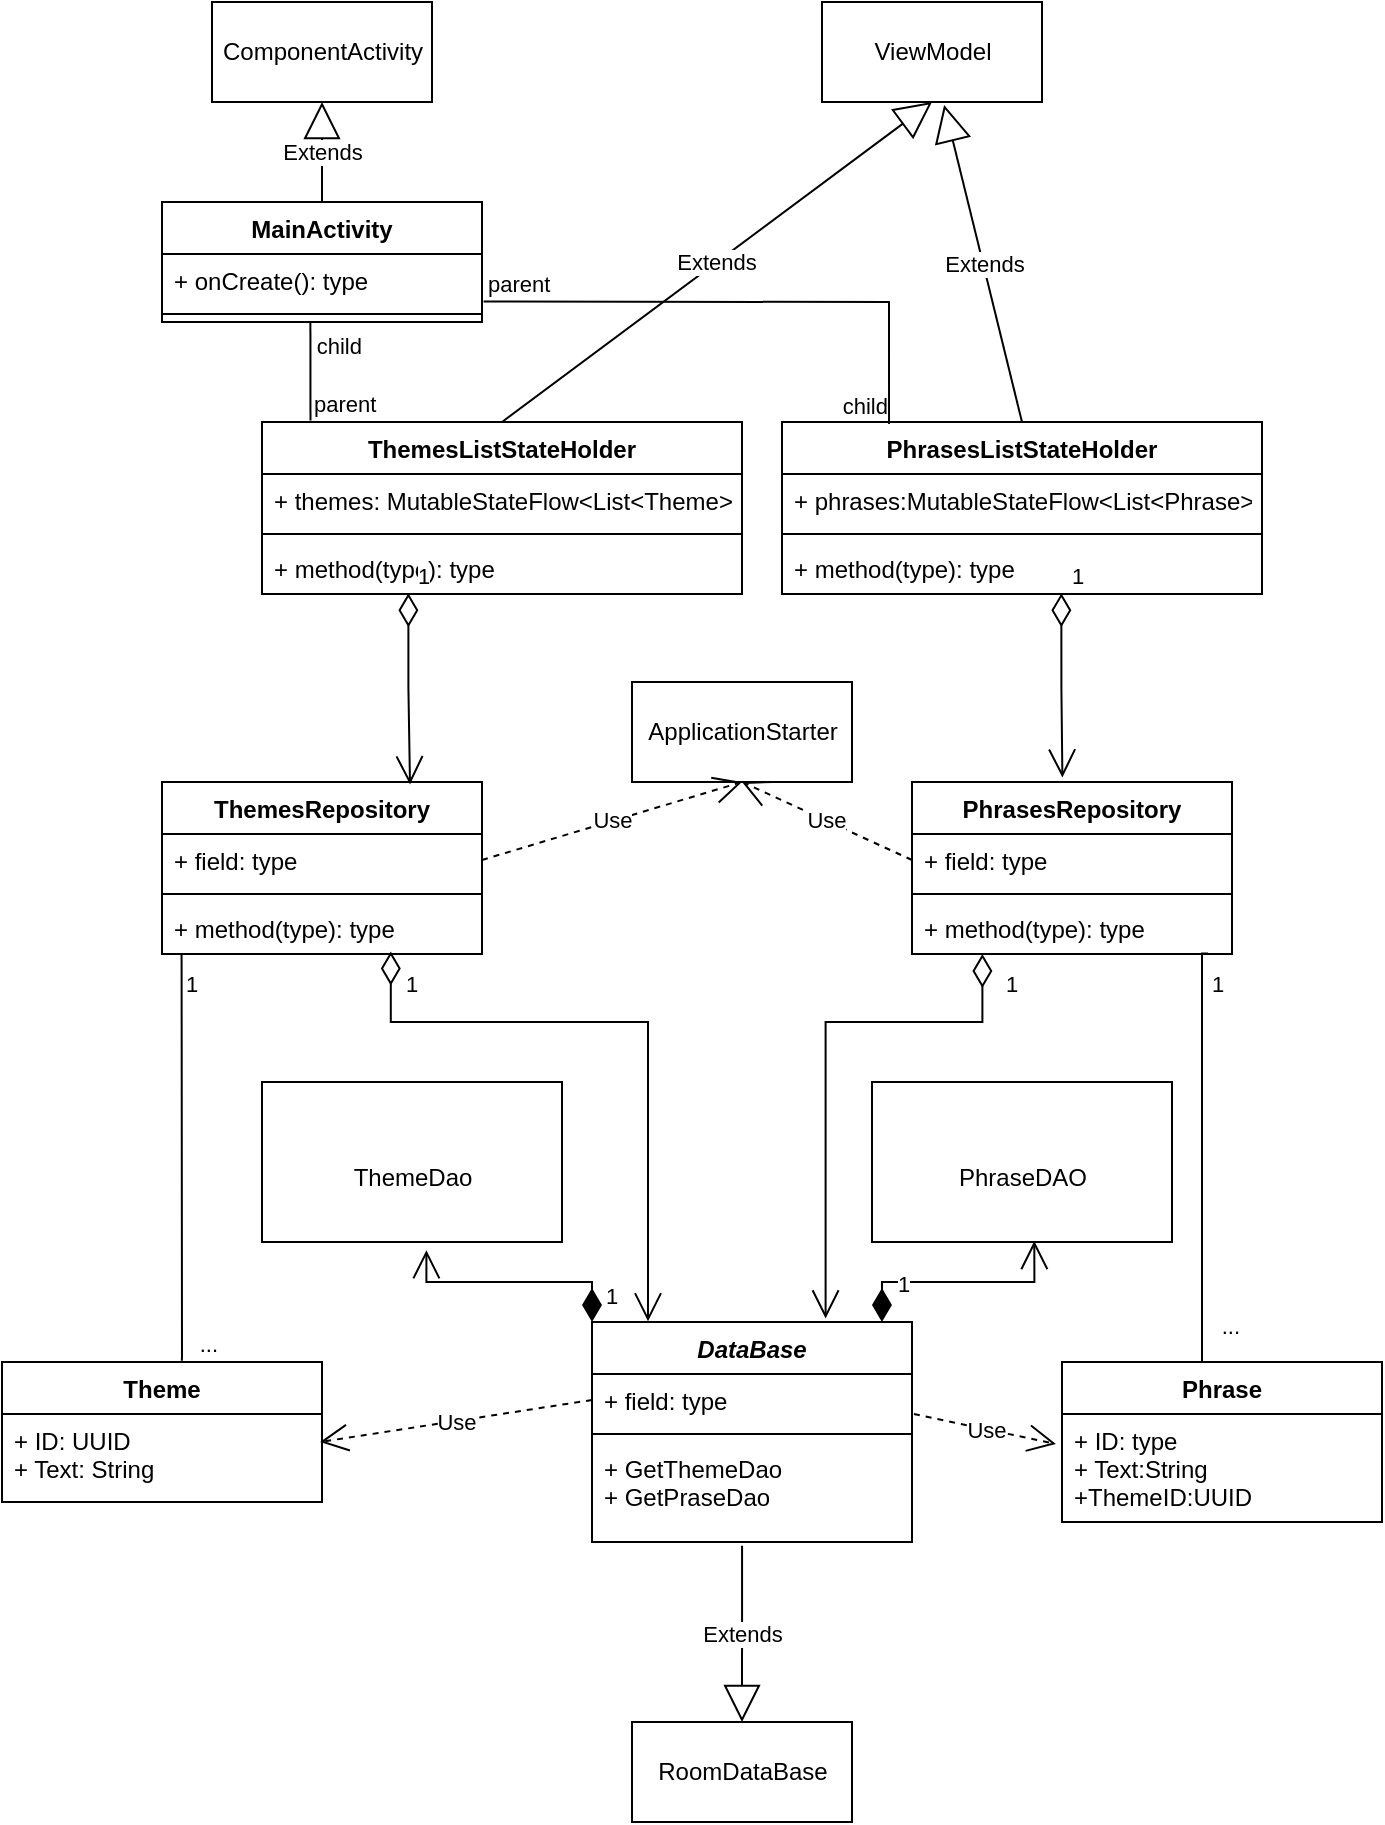 <mxfile version="20.8.22" type="github">
  <diagram name="Страница 1" id="xGu00NifxKXlhXHsOH6D">
    <mxGraphModel dx="1360" dy="795" grid="1" gridSize="10" guides="1" tooltips="1" connect="1" arrows="1" fold="1" page="1" pageScale="1" pageWidth="827" pageHeight="1169" math="0" shadow="0">
      <root>
        <mxCell id="0" />
        <mxCell id="1" parent="0" />
        <mxCell id="Lm4aStVgxmj91NTAgHhC-22" value="ComponentActivity" style="html=1;" vertex="1" parent="1">
          <mxGeometry x="215" y="130" width="110" height="50" as="geometry" />
        </mxCell>
        <mxCell id="Lm4aStVgxmj91NTAgHhC-23" value="Extends" style="endArrow=block;endSize=16;endFill=0;html=1;rounded=0;entryX=0.5;entryY=1;entryDx=0;entryDy=0;exitX=0.5;exitY=0;exitDx=0;exitDy=0;" edge="1" parent="1" source="Lm4aStVgxmj91NTAgHhC-24" target="Lm4aStVgxmj91NTAgHhC-22">
          <mxGeometry width="160" relative="1" as="geometry">
            <mxPoint x="110" y="380" as="sourcePoint" />
            <mxPoint x="186" y="450" as="targetPoint" />
          </mxGeometry>
        </mxCell>
        <mxCell id="Lm4aStVgxmj91NTAgHhC-24" value="MainActivity" style="swimlane;fontStyle=1;align=center;verticalAlign=top;childLayout=stackLayout;horizontal=1;startSize=26;horizontalStack=0;resizeParent=1;resizeParentMax=0;resizeLast=0;collapsible=1;marginBottom=0;" vertex="1" parent="1">
          <mxGeometry x="190" y="230" width="160" height="60" as="geometry" />
        </mxCell>
        <mxCell id="Lm4aStVgxmj91NTAgHhC-27" value="+ onCreate(): type" style="text;strokeColor=none;fillColor=none;align=left;verticalAlign=top;spacingLeft=4;spacingRight=4;overflow=hidden;rotatable=0;points=[[0,0.5],[1,0.5]];portConstraint=eastwest;" vertex="1" parent="Lm4aStVgxmj91NTAgHhC-24">
          <mxGeometry y="26" width="160" height="26" as="geometry" />
        </mxCell>
        <mxCell id="Lm4aStVgxmj91NTAgHhC-26" value="" style="line;strokeWidth=1;fillColor=none;align=left;verticalAlign=middle;spacingTop=-1;spacingLeft=3;spacingRight=3;rotatable=0;labelPosition=right;points=[];portConstraint=eastwest;strokeColor=inherit;" vertex="1" parent="Lm4aStVgxmj91NTAgHhC-24">
          <mxGeometry y="52" width="160" height="8" as="geometry" />
        </mxCell>
        <mxCell id="Lm4aStVgxmj91NTAgHhC-32" value="ThemesListStateHolder" style="swimlane;fontStyle=1;align=center;verticalAlign=top;childLayout=stackLayout;horizontal=1;startSize=26;horizontalStack=0;resizeParent=1;resizeParentMax=0;resizeLast=0;collapsible=1;marginBottom=0;" vertex="1" parent="1">
          <mxGeometry x="240" y="340" width="240" height="86" as="geometry" />
        </mxCell>
        <mxCell id="Lm4aStVgxmj91NTAgHhC-33" value="+ themes: MutableStateFlow&lt;List&lt;Theme&gt;&gt;" style="text;strokeColor=none;fillColor=none;align=left;verticalAlign=top;spacingLeft=4;spacingRight=4;overflow=hidden;rotatable=0;points=[[0,0.5],[1,0.5]];portConstraint=eastwest;" vertex="1" parent="Lm4aStVgxmj91NTAgHhC-32">
          <mxGeometry y="26" width="240" height="26" as="geometry" />
        </mxCell>
        <mxCell id="Lm4aStVgxmj91NTAgHhC-34" value="" style="line;strokeWidth=1;fillColor=none;align=left;verticalAlign=middle;spacingTop=-1;spacingLeft=3;spacingRight=3;rotatable=0;labelPosition=right;points=[];portConstraint=eastwest;strokeColor=inherit;" vertex="1" parent="Lm4aStVgxmj91NTAgHhC-32">
          <mxGeometry y="52" width="240" height="8" as="geometry" />
        </mxCell>
        <mxCell id="Lm4aStVgxmj91NTAgHhC-35" value="+ method(type): type" style="text;strokeColor=none;fillColor=none;align=left;verticalAlign=top;spacingLeft=4;spacingRight=4;overflow=hidden;rotatable=0;points=[[0,0.5],[1,0.5]];portConstraint=eastwest;" vertex="1" parent="Lm4aStVgxmj91NTAgHhC-32">
          <mxGeometry y="60" width="240" height="26" as="geometry" />
        </mxCell>
        <mxCell id="Lm4aStVgxmj91NTAgHhC-36" value="ViewModel" style="html=1;" vertex="1" parent="1">
          <mxGeometry x="520" y="130" width="110" height="50" as="geometry" />
        </mxCell>
        <mxCell id="Lm4aStVgxmj91NTAgHhC-37" value="Extends" style="endArrow=block;endSize=16;endFill=0;html=1;rounded=0;entryX=0.5;entryY=1;entryDx=0;entryDy=0;exitX=0.5;exitY=0;exitDx=0;exitDy=0;" edge="1" parent="1" source="Lm4aStVgxmj91NTAgHhC-32" target="Lm4aStVgxmj91NTAgHhC-36">
          <mxGeometry width="160" relative="1" as="geometry">
            <mxPoint x="290" y="320" as="sourcePoint" />
            <mxPoint x="490" y="470" as="targetPoint" />
          </mxGeometry>
        </mxCell>
        <mxCell id="Lm4aStVgxmj91NTAgHhC-38" value="PhrasesListStateHolder" style="swimlane;fontStyle=1;align=center;verticalAlign=top;childLayout=stackLayout;horizontal=1;startSize=26;horizontalStack=0;resizeParent=1;resizeParentMax=0;resizeLast=0;collapsible=1;marginBottom=0;" vertex="1" parent="1">
          <mxGeometry x="500" y="340" width="240" height="86" as="geometry" />
        </mxCell>
        <mxCell id="Lm4aStVgxmj91NTAgHhC-39" value="+ phrases:MutableStateFlow&lt;List&lt;Phrase&gt;&gt;" style="text;strokeColor=none;fillColor=none;align=left;verticalAlign=top;spacingLeft=4;spacingRight=4;overflow=hidden;rotatable=0;points=[[0,0.5],[1,0.5]];portConstraint=eastwest;" vertex="1" parent="Lm4aStVgxmj91NTAgHhC-38">
          <mxGeometry y="26" width="240" height="26" as="geometry" />
        </mxCell>
        <mxCell id="Lm4aStVgxmj91NTAgHhC-40" value="" style="line;strokeWidth=1;fillColor=none;align=left;verticalAlign=middle;spacingTop=-1;spacingLeft=3;spacingRight=3;rotatable=0;labelPosition=right;points=[];portConstraint=eastwest;strokeColor=inherit;" vertex="1" parent="Lm4aStVgxmj91NTAgHhC-38">
          <mxGeometry y="52" width="240" height="8" as="geometry" />
        </mxCell>
        <mxCell id="Lm4aStVgxmj91NTAgHhC-41" value="+ method(type): type" style="text;strokeColor=none;fillColor=none;align=left;verticalAlign=top;spacingLeft=4;spacingRight=4;overflow=hidden;rotatable=0;points=[[0,0.5],[1,0.5]];portConstraint=eastwest;" vertex="1" parent="Lm4aStVgxmj91NTAgHhC-38">
          <mxGeometry y="60" width="240" height="26" as="geometry" />
        </mxCell>
        <mxCell id="Lm4aStVgxmj91NTAgHhC-43" value="Extends" style="endArrow=block;endSize=16;endFill=0;html=1;rounded=0;entryX=0.555;entryY=1.03;entryDx=0;entryDy=0;entryPerimeter=0;exitX=0.5;exitY=0;exitDx=0;exitDy=0;" edge="1" parent="1" source="Lm4aStVgxmj91NTAgHhC-38" target="Lm4aStVgxmj91NTAgHhC-36">
          <mxGeometry width="160" relative="1" as="geometry">
            <mxPoint x="370" y="380" as="sourcePoint" />
            <mxPoint x="530" y="380" as="targetPoint" />
          </mxGeometry>
        </mxCell>
        <mxCell id="Lm4aStVgxmj91NTAgHhC-44" value="ThemesRepository" style="swimlane;fontStyle=1;align=center;verticalAlign=top;childLayout=stackLayout;horizontal=1;startSize=26;horizontalStack=0;resizeParent=1;resizeParentMax=0;resizeLast=0;collapsible=1;marginBottom=0;" vertex="1" parent="1">
          <mxGeometry x="190" y="520" width="160" height="86" as="geometry" />
        </mxCell>
        <mxCell id="Lm4aStVgxmj91NTAgHhC-45" value="+ field: type" style="text;strokeColor=none;fillColor=none;align=left;verticalAlign=top;spacingLeft=4;spacingRight=4;overflow=hidden;rotatable=0;points=[[0,0.5],[1,0.5]];portConstraint=eastwest;" vertex="1" parent="Lm4aStVgxmj91NTAgHhC-44">
          <mxGeometry y="26" width="160" height="26" as="geometry" />
        </mxCell>
        <mxCell id="Lm4aStVgxmj91NTAgHhC-46" value="" style="line;strokeWidth=1;fillColor=none;align=left;verticalAlign=middle;spacingTop=-1;spacingLeft=3;spacingRight=3;rotatable=0;labelPosition=right;points=[];portConstraint=eastwest;strokeColor=inherit;" vertex="1" parent="Lm4aStVgxmj91NTAgHhC-44">
          <mxGeometry y="52" width="160" height="8" as="geometry" />
        </mxCell>
        <mxCell id="Lm4aStVgxmj91NTAgHhC-47" value="+ method(type): type" style="text;strokeColor=none;fillColor=none;align=left;verticalAlign=top;spacingLeft=4;spacingRight=4;overflow=hidden;rotatable=0;points=[[0,0.5],[1,0.5]];portConstraint=eastwest;" vertex="1" parent="Lm4aStVgxmj91NTAgHhC-44">
          <mxGeometry y="60" width="160" height="26" as="geometry" />
        </mxCell>
        <mxCell id="Lm4aStVgxmj91NTAgHhC-50" value="PhrasesRepository" style="swimlane;fontStyle=1;align=center;verticalAlign=top;childLayout=stackLayout;horizontal=1;startSize=26;horizontalStack=0;resizeParent=1;resizeParentMax=0;resizeLast=0;collapsible=1;marginBottom=0;" vertex="1" parent="1">
          <mxGeometry x="565" y="520" width="160" height="86" as="geometry" />
        </mxCell>
        <mxCell id="Lm4aStVgxmj91NTAgHhC-51" value="+ field: type" style="text;strokeColor=none;fillColor=none;align=left;verticalAlign=top;spacingLeft=4;spacingRight=4;overflow=hidden;rotatable=0;points=[[0,0.5],[1,0.5]];portConstraint=eastwest;" vertex="1" parent="Lm4aStVgxmj91NTAgHhC-50">
          <mxGeometry y="26" width="160" height="26" as="geometry" />
        </mxCell>
        <mxCell id="Lm4aStVgxmj91NTAgHhC-52" value="" style="line;strokeWidth=1;fillColor=none;align=left;verticalAlign=middle;spacingTop=-1;spacingLeft=3;spacingRight=3;rotatable=0;labelPosition=right;points=[];portConstraint=eastwest;strokeColor=inherit;" vertex="1" parent="Lm4aStVgxmj91NTAgHhC-50">
          <mxGeometry y="52" width="160" height="8" as="geometry" />
        </mxCell>
        <mxCell id="Lm4aStVgxmj91NTAgHhC-53" value="+ method(type): type" style="text;strokeColor=none;fillColor=none;align=left;verticalAlign=top;spacingLeft=4;spacingRight=4;overflow=hidden;rotatable=0;points=[[0,0.5],[1,0.5]];portConstraint=eastwest;" vertex="1" parent="Lm4aStVgxmj91NTAgHhC-50">
          <mxGeometry y="60" width="160" height="26" as="geometry" />
        </mxCell>
        <mxCell id="Lm4aStVgxmj91NTAgHhC-55" value="ApplicationStarter" style="html=1;" vertex="1" parent="1">
          <mxGeometry x="425" y="470" width="110" height="50" as="geometry" />
        </mxCell>
        <mxCell id="Lm4aStVgxmj91NTAgHhC-56" value="Use" style="endArrow=open;endSize=12;dashed=1;html=1;rounded=0;exitX=1;exitY=0.5;exitDx=0;exitDy=0;entryX=0.5;entryY=1;entryDx=0;entryDy=0;" edge="1" parent="1" source="Lm4aStVgxmj91NTAgHhC-45" target="Lm4aStVgxmj91NTAgHhC-55">
          <mxGeometry width="160" relative="1" as="geometry">
            <mxPoint x="310" y="560" as="sourcePoint" />
            <mxPoint x="471" y="647" as="targetPoint" />
          </mxGeometry>
        </mxCell>
        <mxCell id="Lm4aStVgxmj91NTAgHhC-57" value="Use" style="endArrow=open;endSize=12;dashed=1;html=1;rounded=0;exitX=0;exitY=0.5;exitDx=0;exitDy=0;entryX=0.5;entryY=1;entryDx=0;entryDy=0;" edge="1" parent="1" source="Lm4aStVgxmj91NTAgHhC-51" target="Lm4aStVgxmj91NTAgHhC-55">
          <mxGeometry width="160" relative="1" as="geometry">
            <mxPoint x="310" y="560" as="sourcePoint" />
            <mxPoint x="470" y="650" as="targetPoint" />
          </mxGeometry>
        </mxCell>
        <mxCell id="Lm4aStVgxmj91NTAgHhC-58" value="Theme" style="swimlane;fontStyle=1;align=center;verticalAlign=top;childLayout=stackLayout;horizontal=1;startSize=26;horizontalStack=0;resizeParent=1;resizeParentMax=0;resizeLast=0;collapsible=1;marginBottom=0;" vertex="1" parent="1">
          <mxGeometry x="110" y="810" width="160" height="70" as="geometry" />
        </mxCell>
        <mxCell id="Lm4aStVgxmj91NTAgHhC-59" value="+ ID: UUID&#xa;+ Text: String&#xa;" style="text;strokeColor=none;fillColor=none;align=left;verticalAlign=top;spacingLeft=4;spacingRight=4;overflow=hidden;rotatable=0;points=[[0,0.5],[1,0.5]];portConstraint=eastwest;" vertex="1" parent="Lm4aStVgxmj91NTAgHhC-58">
          <mxGeometry y="26" width="160" height="44" as="geometry" />
        </mxCell>
        <mxCell id="Lm4aStVgxmj91NTAgHhC-63" value="Phrase" style="swimlane;fontStyle=1;align=center;verticalAlign=top;childLayout=stackLayout;horizontal=1;startSize=26;horizontalStack=0;resizeParent=1;resizeParentMax=0;resizeLast=0;collapsible=1;marginBottom=0;" vertex="1" parent="1">
          <mxGeometry x="640" y="810" width="160" height="80" as="geometry" />
        </mxCell>
        <mxCell id="Lm4aStVgxmj91NTAgHhC-64" value="+ ID: type&#xa;+ Text:String&#xa;+ThemeID:UUID&#xa;" style="text;strokeColor=none;fillColor=none;align=left;verticalAlign=top;spacingLeft=4;spacingRight=4;overflow=hidden;rotatable=0;points=[[0,0.5],[1,0.5]];portConstraint=eastwest;" vertex="1" parent="Lm4aStVgxmj91NTAgHhC-63">
          <mxGeometry y="26" width="160" height="54" as="geometry" />
        </mxCell>
        <mxCell id="Lm4aStVgxmj91NTAgHhC-67" value="DataBase" style="swimlane;fontStyle=3;align=center;verticalAlign=top;childLayout=stackLayout;horizontal=1;startSize=26;horizontalStack=0;resizeParent=1;resizeParentMax=0;resizeLast=0;collapsible=1;marginBottom=0;" vertex="1" parent="1">
          <mxGeometry x="405" y="790" width="160" height="110" as="geometry" />
        </mxCell>
        <mxCell id="Lm4aStVgxmj91NTAgHhC-68" value="+ field: type" style="text;strokeColor=none;fillColor=none;align=left;verticalAlign=top;spacingLeft=4;spacingRight=4;overflow=hidden;rotatable=0;points=[[0,0.5],[1,0.5]];portConstraint=eastwest;" vertex="1" parent="Lm4aStVgxmj91NTAgHhC-67">
          <mxGeometry y="26" width="160" height="26" as="geometry" />
        </mxCell>
        <mxCell id="Lm4aStVgxmj91NTAgHhC-69" value="" style="line;strokeWidth=1;fillColor=none;align=left;verticalAlign=middle;spacingTop=-1;spacingLeft=3;spacingRight=3;rotatable=0;labelPosition=right;points=[];portConstraint=eastwest;strokeColor=inherit;" vertex="1" parent="Lm4aStVgxmj91NTAgHhC-67">
          <mxGeometry y="52" width="160" height="8" as="geometry" />
        </mxCell>
        <mxCell id="Lm4aStVgxmj91NTAgHhC-70" value="+ GetThemeDao&#xa;+ GetPraseDao&#xa;" style="text;strokeColor=none;fillColor=none;align=left;verticalAlign=top;spacingLeft=4;spacingRight=4;overflow=hidden;rotatable=0;points=[[0,0.5],[1,0.5]];portConstraint=eastwest;" vertex="1" parent="Lm4aStVgxmj91NTAgHhC-67">
          <mxGeometry y="60" width="160" height="50" as="geometry" />
        </mxCell>
        <mxCell id="Lm4aStVgxmj91NTAgHhC-74" value="" style="endArrow=none;html=1;edgeStyle=orthogonalEdgeStyle;rounded=0;exitX=0.101;exitY=-0.008;exitDx=0;exitDy=0;exitPerimeter=0;" edge="1" parent="1" source="Lm4aStVgxmj91NTAgHhC-32">
          <mxGeometry relative="1" as="geometry">
            <mxPoint x="420" y="440" as="sourcePoint" />
            <mxPoint x="265" y="290" as="targetPoint" />
            <Array as="points">
              <mxPoint x="264" y="290" />
            </Array>
          </mxGeometry>
        </mxCell>
        <mxCell id="Lm4aStVgxmj91NTAgHhC-75" value="parent" style="edgeLabel;resizable=0;html=1;align=left;verticalAlign=bottom;" connectable="0" vertex="1" parent="Lm4aStVgxmj91NTAgHhC-74">
          <mxGeometry x="-1" relative="1" as="geometry" />
        </mxCell>
        <mxCell id="Lm4aStVgxmj91NTAgHhC-76" value="child" style="edgeLabel;resizable=0;html=1;align=right;verticalAlign=bottom;" connectable="0" vertex="1" parent="Lm4aStVgxmj91NTAgHhC-74">
          <mxGeometry x="1" relative="1" as="geometry">
            <mxPoint x="25" y="20" as="offset" />
          </mxGeometry>
        </mxCell>
        <mxCell id="Lm4aStVgxmj91NTAgHhC-79" value="" style="endArrow=none;html=1;edgeStyle=orthogonalEdgeStyle;rounded=0;entryX=0.223;entryY=0.012;entryDx=0;entryDy=0;entryPerimeter=0;exitX=1.005;exitY=0.914;exitDx=0;exitDy=0;exitPerimeter=0;" edge="1" parent="1" source="Lm4aStVgxmj91NTAgHhC-27" target="Lm4aStVgxmj91NTAgHhC-38">
          <mxGeometry relative="1" as="geometry">
            <mxPoint x="390" y="350" as="sourcePoint" />
            <mxPoint x="550" y="350" as="targetPoint" />
            <Array as="points">
              <mxPoint x="353" y="280" />
              <mxPoint x="554" y="280" />
            </Array>
          </mxGeometry>
        </mxCell>
        <mxCell id="Lm4aStVgxmj91NTAgHhC-80" value="parent" style="edgeLabel;resizable=0;html=1;align=left;verticalAlign=bottom;" connectable="0" vertex="1" parent="Lm4aStVgxmj91NTAgHhC-79">
          <mxGeometry x="-1" relative="1" as="geometry" />
        </mxCell>
        <mxCell id="Lm4aStVgxmj91NTAgHhC-81" value="child" style="edgeLabel;resizable=0;html=1;align=right;verticalAlign=bottom;" connectable="0" vertex="1" parent="Lm4aStVgxmj91NTAgHhC-79">
          <mxGeometry x="1" relative="1" as="geometry" />
        </mxCell>
        <mxCell id="Lm4aStVgxmj91NTAgHhC-82" value="RoomDataBase" style="html=1;" vertex="1" parent="1">
          <mxGeometry x="425" y="990" width="110" height="50" as="geometry" />
        </mxCell>
        <mxCell id="Lm4aStVgxmj91NTAgHhC-83" value="Extends" style="endArrow=block;endSize=16;endFill=0;html=1;rounded=0;entryX=0.5;entryY=0;entryDx=0;entryDy=0;exitX=0.469;exitY=1.038;exitDx=0;exitDy=0;exitPerimeter=0;" edge="1" parent="1" source="Lm4aStVgxmj91NTAgHhC-70" target="Lm4aStVgxmj91NTAgHhC-82">
          <mxGeometry width="160" relative="1" as="geometry">
            <mxPoint x="200" y="700" as="sourcePoint" />
            <mxPoint x="360" y="700" as="targetPoint" />
          </mxGeometry>
        </mxCell>
        <mxCell id="Lm4aStVgxmj91NTAgHhC-84" value="Use" style="endArrow=open;endSize=12;dashed=1;html=1;rounded=0;exitX=0;exitY=0.5;exitDx=0;exitDy=0;entryX=0.994;entryY=0.318;entryDx=0;entryDy=0;entryPerimeter=0;" edge="1" parent="1" source="Lm4aStVgxmj91NTAgHhC-68" target="Lm4aStVgxmj91NTAgHhC-59">
          <mxGeometry width="160" relative="1" as="geometry">
            <mxPoint x="200" y="790" as="sourcePoint" />
            <mxPoint x="220" y="790" as="targetPoint" />
          </mxGeometry>
        </mxCell>
        <mxCell id="Lm4aStVgxmj91NTAgHhC-85" value="Use" style="endArrow=open;endSize=12;dashed=1;html=1;rounded=0;entryX=-0.019;entryY=0.278;entryDx=0;entryDy=0;entryPerimeter=0;exitX=1.006;exitY=0.769;exitDx=0;exitDy=0;exitPerimeter=0;" edge="1" parent="1" source="Lm4aStVgxmj91NTAgHhC-68" target="Lm4aStVgxmj91NTAgHhC-64">
          <mxGeometry width="160" relative="1" as="geometry">
            <mxPoint x="200" y="790" as="sourcePoint" />
            <mxPoint x="360" y="790" as="targetPoint" />
          </mxGeometry>
        </mxCell>
        <mxCell id="Lm4aStVgxmj91NTAgHhC-86" value="&lt;div&gt;&lt;br&gt;&lt;/div&gt;ThemeDao" style="html=1;" vertex="1" parent="1">
          <mxGeometry x="240" y="670" width="150" height="80" as="geometry" />
        </mxCell>
        <mxCell id="Lm4aStVgxmj91NTAgHhC-87" value="&lt;div&gt;&lt;br&gt;&lt;/div&gt;&lt;div&gt;PhraseDAO&lt;/div&gt;" style="html=1;" vertex="1" parent="1">
          <mxGeometry x="545" y="670" width="150" height="80" as="geometry" />
        </mxCell>
        <mxCell id="Lm4aStVgxmj91NTAgHhC-90" value="1" style="endArrow=open;html=1;endSize=12;startArrow=diamondThin;startSize=14;startFill=0;edgeStyle=orthogonalEdgeStyle;align=left;verticalAlign=bottom;rounded=0;entryX=0.775;entryY=0.014;entryDx=0;entryDy=0;entryPerimeter=0;exitX=0.305;exitY=0.985;exitDx=0;exitDy=0;exitPerimeter=0;" edge="1" parent="1" source="Lm4aStVgxmj91NTAgHhC-35" target="Lm4aStVgxmj91NTAgHhC-44">
          <mxGeometry x="-1" y="3" relative="1" as="geometry">
            <mxPoint x="130" y="430" as="sourcePoint" />
            <mxPoint x="290" y="430" as="targetPoint" />
          </mxGeometry>
        </mxCell>
        <mxCell id="Lm4aStVgxmj91NTAgHhC-91" value="1" style="endArrow=open;html=1;endSize=12;startArrow=diamondThin;startSize=14;startFill=0;edgeStyle=orthogonalEdgeStyle;align=left;verticalAlign=bottom;rounded=0;entryX=0.175;entryY=-0.003;entryDx=0;entryDy=0;entryPerimeter=0;exitX=0.715;exitY=0.953;exitDx=0;exitDy=0;exitPerimeter=0;" edge="1" parent="1" source="Lm4aStVgxmj91NTAgHhC-47" target="Lm4aStVgxmj91NTAgHhC-67">
          <mxGeometry x="-0.839" y="6" relative="1" as="geometry">
            <mxPoint x="305" y="610" as="sourcePoint" />
            <mxPoint x="560" y="620" as="targetPoint" />
            <Array as="points">
              <mxPoint x="304" y="640" />
              <mxPoint x="433" y="640" />
            </Array>
            <mxPoint as="offset" />
          </mxGeometry>
        </mxCell>
        <mxCell id="Lm4aStVgxmj91NTAgHhC-92" value="1" style="endArrow=open;html=1;endSize=12;startArrow=diamondThin;startSize=14;startFill=0;edgeStyle=orthogonalEdgeStyle;align=left;verticalAlign=bottom;rounded=0;entryX=0.47;entryY=-0.026;entryDx=0;entryDy=0;entryPerimeter=0;exitX=0.582;exitY=0.988;exitDx=0;exitDy=0;exitPerimeter=0;" edge="1" parent="1" source="Lm4aStVgxmj91NTAgHhC-41" target="Lm4aStVgxmj91NTAgHhC-50">
          <mxGeometry x="-1" y="3" relative="1" as="geometry">
            <mxPoint x="540" y="480" as="sourcePoint" />
            <mxPoint x="700" y="480" as="targetPoint" />
          </mxGeometry>
        </mxCell>
        <mxCell id="Lm4aStVgxmj91NTAgHhC-93" value="1" style="endArrow=open;html=1;endSize=12;startArrow=diamondThin;startSize=14;startFill=0;edgeStyle=orthogonalEdgeStyle;align=left;verticalAlign=bottom;rounded=0;entryX=0.73;entryY=-0.016;entryDx=0;entryDy=0;entryPerimeter=0;exitX=0.22;exitY=1;exitDx=0;exitDy=0;exitPerimeter=0;" edge="1" parent="1" source="Lm4aStVgxmj91NTAgHhC-53" target="Lm4aStVgxmj91NTAgHhC-67">
          <mxGeometry x="-0.816" y="10" relative="1" as="geometry">
            <mxPoint x="410" y="710" as="sourcePoint" />
            <mxPoint x="570" y="710" as="targetPoint" />
            <Array as="points">
              <mxPoint x="600" y="640" />
              <mxPoint x="522" y="640" />
            </Array>
            <mxPoint as="offset" />
          </mxGeometry>
        </mxCell>
        <mxCell id="Lm4aStVgxmj91NTAgHhC-94" value="1" style="endArrow=open;html=1;endSize=12;startArrow=diamondThin;startSize=14;startFill=1;edgeStyle=orthogonalEdgeStyle;align=left;verticalAlign=bottom;rounded=0;entryX=0.548;entryY=1.051;entryDx=0;entryDy=0;entryPerimeter=0;exitX=0;exitY=0;exitDx=0;exitDy=0;" edge="1" parent="1" source="Lm4aStVgxmj91NTAgHhC-67" target="Lm4aStVgxmj91NTAgHhC-86">
          <mxGeometry x="-0.923" y="-5" relative="1" as="geometry">
            <mxPoint x="320" y="750" as="sourcePoint" />
            <mxPoint x="640" y="670" as="targetPoint" />
            <mxPoint as="offset" />
          </mxGeometry>
        </mxCell>
        <mxCell id="Lm4aStVgxmj91NTAgHhC-98" value="1" style="endArrow=open;html=1;endSize=12;startArrow=diamondThin;startSize=14;startFill=1;edgeStyle=orthogonalEdgeStyle;align=left;verticalAlign=bottom;rounded=0;entryX=0.541;entryY=0.994;entryDx=0;entryDy=0;entryPerimeter=0;exitX=0.906;exitY=0;exitDx=0;exitDy=0;exitPerimeter=0;" edge="1" parent="1" source="Lm4aStVgxmj91NTAgHhC-67" target="Lm4aStVgxmj91NTAgHhC-87">
          <mxGeometry x="-0.544" y="-10" relative="1" as="geometry">
            <mxPoint x="540" y="770" as="sourcePoint" />
            <mxPoint x="700" y="770" as="targetPoint" />
            <mxPoint as="offset" />
          </mxGeometry>
        </mxCell>
        <mxCell id="Lm4aStVgxmj91NTAgHhC-99" value="" style="endArrow=none;html=1;edgeStyle=orthogonalEdgeStyle;rounded=0;entryX=0.562;entryY=-0.009;entryDx=0;entryDy=0;entryPerimeter=0;exitX=0.061;exitY=0.989;exitDx=0;exitDy=0;exitPerimeter=0;" edge="1" parent="1" source="Lm4aStVgxmj91NTAgHhC-47" target="Lm4aStVgxmj91NTAgHhC-58">
          <mxGeometry relative="1" as="geometry">
            <mxPoint x="200" y="610" as="sourcePoint" />
            <mxPoint x="200" y="800" as="targetPoint" />
            <Array as="points">
              <mxPoint x="200" y="610" />
              <mxPoint x="200" y="610" />
              <mxPoint x="200" y="807" />
              <mxPoint x="200" y="807" />
            </Array>
          </mxGeometry>
        </mxCell>
        <mxCell id="Lm4aStVgxmj91NTAgHhC-100" value="1" style="edgeLabel;resizable=0;html=1;align=left;verticalAlign=bottom;" connectable="0" vertex="1" parent="Lm4aStVgxmj91NTAgHhC-99">
          <mxGeometry x="-1" relative="1" as="geometry">
            <mxPoint y="24" as="offset" />
          </mxGeometry>
        </mxCell>
        <mxCell id="Lm4aStVgxmj91NTAgHhC-101" value="..." style="edgeLabel;resizable=0;html=1;align=right;verticalAlign=bottom;" connectable="0" vertex="1" parent="Lm4aStVgxmj91NTAgHhC-99">
          <mxGeometry x="1" relative="1" as="geometry">
            <mxPoint x="19" as="offset" />
          </mxGeometry>
        </mxCell>
        <mxCell id="Lm4aStVgxmj91NTAgHhC-102" value="" style="endArrow=none;html=1;edgeStyle=orthogonalEdgeStyle;rounded=0;entryX=0.5;entryY=0;entryDx=0;entryDy=0;exitX=0.925;exitY=0.991;exitDx=0;exitDy=0;exitPerimeter=0;" edge="1" parent="1" source="Lm4aStVgxmj91NTAgHhC-53" target="Lm4aStVgxmj91NTAgHhC-63">
          <mxGeometry relative="1" as="geometry">
            <mxPoint x="720" y="620" as="sourcePoint" />
            <mxPoint x="600" y="720" as="targetPoint" />
            <Array as="points">
              <mxPoint x="710" y="606" />
              <mxPoint x="710" y="810" />
            </Array>
          </mxGeometry>
        </mxCell>
        <mxCell id="Lm4aStVgxmj91NTAgHhC-103" value="1" style="edgeLabel;resizable=0;html=1;align=left;verticalAlign=bottom;" connectable="0" vertex="1" parent="Lm4aStVgxmj91NTAgHhC-102">
          <mxGeometry x="-1" relative="1" as="geometry">
            <mxPoint y="24" as="offset" />
          </mxGeometry>
        </mxCell>
        <mxCell id="Lm4aStVgxmj91NTAgHhC-104" value="..." style="edgeLabel;resizable=0;html=1;align=right;verticalAlign=bottom;" connectable="0" vertex="1" parent="Lm4aStVgxmj91NTAgHhC-102">
          <mxGeometry x="1" relative="1" as="geometry">
            <mxPoint x="10" y="-10" as="offset" />
          </mxGeometry>
        </mxCell>
      </root>
    </mxGraphModel>
  </diagram>
</mxfile>
